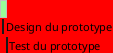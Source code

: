 {
  "sha1": "q7108m5py6f0ufndse8xt77oreblz1w",
  "insertion": {
    "when": "2024-06-04T17:28:42.080Z",
    "url": "https://forum.plantuml.net/13971/gantt-remove-background-grid-possible?show=13975#c13975",
    "user": "plantuml@gmail.com"
  }
}
@startgantt
<style>
ganttDiagram {
  document {
  backgroundColor red
  }
  timeline {
    BackgroundColor palegreen
 }
}
</style>
printscale yearly
hide footbox
Project starts 2020-07-01
[Design du prototype] starts 2020-07-01
[Test du prototype] starts 2020-07-16
[Design du prototype] ends 2020-07-15
[Test du prototype] ends 2020-07-25
@endgantt
